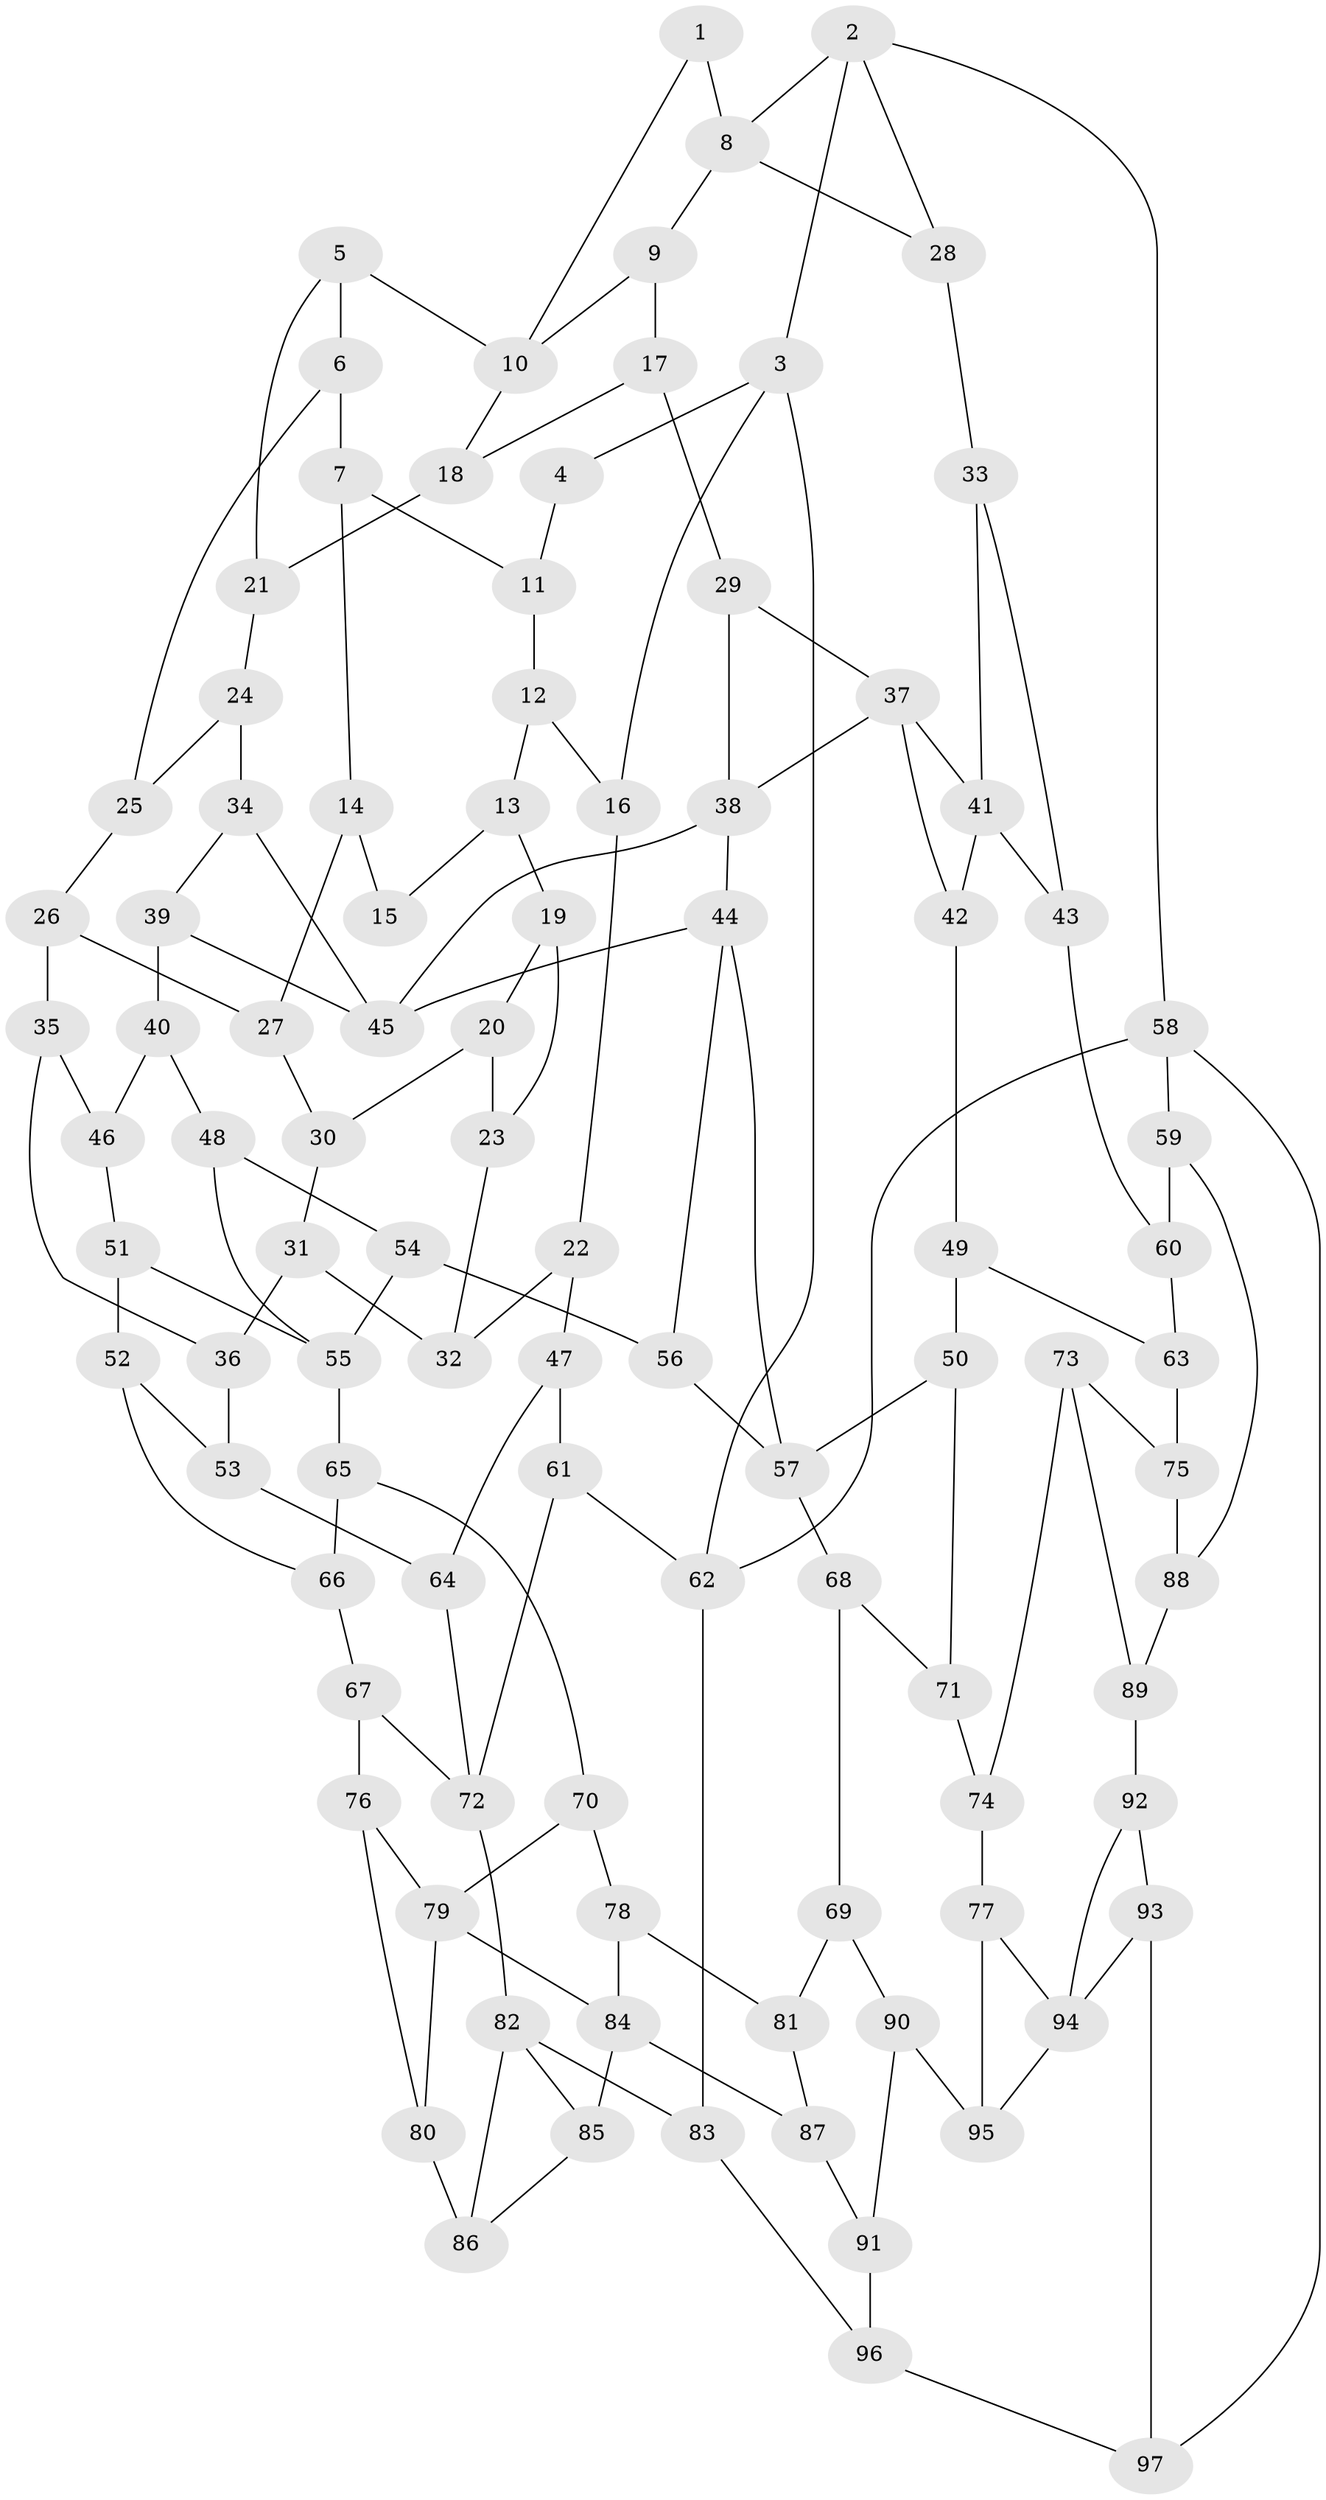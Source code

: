 // original degree distribution, {3: 0.021739130434782608, 4: 0.2246376811594203, 6: 0.2246376811594203, 5: 0.5289855072463768}
// Generated by graph-tools (version 1.1) at 2025/38/03/04/25 23:38:20]
// undirected, 97 vertices, 153 edges
graph export_dot {
  node [color=gray90,style=filled];
  1;
  2;
  3;
  4;
  5;
  6;
  7;
  8;
  9;
  10;
  11;
  12;
  13;
  14;
  15;
  16;
  17;
  18;
  19;
  20;
  21;
  22;
  23;
  24;
  25;
  26;
  27;
  28;
  29;
  30;
  31;
  32;
  33;
  34;
  35;
  36;
  37;
  38;
  39;
  40;
  41;
  42;
  43;
  44;
  45;
  46;
  47;
  48;
  49;
  50;
  51;
  52;
  53;
  54;
  55;
  56;
  57;
  58;
  59;
  60;
  61;
  62;
  63;
  64;
  65;
  66;
  67;
  68;
  69;
  70;
  71;
  72;
  73;
  74;
  75;
  76;
  77;
  78;
  79;
  80;
  81;
  82;
  83;
  84;
  85;
  86;
  87;
  88;
  89;
  90;
  91;
  92;
  93;
  94;
  95;
  96;
  97;
  1 -- 8 [weight=1.0];
  1 -- 10 [weight=1.0];
  2 -- 3 [weight=1.0];
  2 -- 8 [weight=1.0];
  2 -- 28 [weight=1.0];
  2 -- 58 [weight=1.0];
  3 -- 4 [weight=1.0];
  3 -- 16 [weight=1.0];
  3 -- 62 [weight=1.0];
  4 -- 11 [weight=1.0];
  5 -- 6 [weight=1.0];
  5 -- 10 [weight=1.0];
  5 -- 21 [weight=1.0];
  6 -- 7 [weight=1.0];
  6 -- 25 [weight=1.0];
  7 -- 11 [weight=1.0];
  7 -- 14 [weight=1.0];
  8 -- 9 [weight=1.0];
  8 -- 28 [weight=1.0];
  9 -- 10 [weight=1.0];
  9 -- 17 [weight=1.0];
  10 -- 18 [weight=1.0];
  11 -- 12 [weight=1.0];
  12 -- 13 [weight=1.0];
  12 -- 16 [weight=1.0];
  13 -- 15 [weight=1.0];
  13 -- 19 [weight=1.0];
  14 -- 15 [weight=1.0];
  14 -- 27 [weight=1.0];
  16 -- 22 [weight=1.0];
  17 -- 18 [weight=1.0];
  17 -- 29 [weight=1.0];
  18 -- 21 [weight=2.0];
  19 -- 20 [weight=1.0];
  19 -- 23 [weight=1.0];
  20 -- 23 [weight=1.0];
  20 -- 30 [weight=1.0];
  21 -- 24 [weight=1.0];
  22 -- 32 [weight=1.0];
  22 -- 47 [weight=1.0];
  23 -- 32 [weight=2.0];
  24 -- 25 [weight=1.0];
  24 -- 34 [weight=1.0];
  25 -- 26 [weight=1.0];
  26 -- 27 [weight=1.0];
  26 -- 35 [weight=1.0];
  27 -- 30 [weight=2.0];
  28 -- 33 [weight=2.0];
  29 -- 37 [weight=1.0];
  29 -- 38 [weight=1.0];
  30 -- 31 [weight=1.0];
  31 -- 32 [weight=1.0];
  31 -- 36 [weight=1.0];
  33 -- 41 [weight=1.0];
  33 -- 43 [weight=1.0];
  34 -- 39 [weight=1.0];
  34 -- 45 [weight=1.0];
  35 -- 36 [weight=1.0];
  35 -- 46 [weight=2.0];
  36 -- 53 [weight=1.0];
  37 -- 38 [weight=1.0];
  37 -- 41 [weight=1.0];
  37 -- 42 [weight=1.0];
  38 -- 44 [weight=1.0];
  38 -- 45 [weight=1.0];
  39 -- 40 [weight=1.0];
  39 -- 45 [weight=1.0];
  40 -- 46 [weight=1.0];
  40 -- 48 [weight=1.0];
  41 -- 42 [weight=1.0];
  41 -- 43 [weight=1.0];
  42 -- 49 [weight=1.0];
  43 -- 60 [weight=1.0];
  44 -- 45 [weight=1.0];
  44 -- 56 [weight=1.0];
  44 -- 57 [weight=1.0];
  46 -- 51 [weight=1.0];
  47 -- 61 [weight=1.0];
  47 -- 64 [weight=1.0];
  48 -- 54 [weight=1.0];
  48 -- 55 [weight=1.0];
  49 -- 50 [weight=1.0];
  49 -- 63 [weight=1.0];
  50 -- 57 [weight=1.0];
  50 -- 71 [weight=1.0];
  51 -- 52 [weight=1.0];
  51 -- 55 [weight=1.0];
  52 -- 53 [weight=1.0];
  52 -- 66 [weight=1.0];
  53 -- 64 [weight=2.0];
  54 -- 55 [weight=1.0];
  54 -- 56 [weight=2.0];
  55 -- 65 [weight=1.0];
  56 -- 57 [weight=1.0];
  57 -- 68 [weight=1.0];
  58 -- 59 [weight=1.0];
  58 -- 62 [weight=1.0];
  58 -- 97 [weight=1.0];
  59 -- 60 [weight=1.0];
  59 -- 88 [weight=1.0];
  60 -- 63 [weight=1.0];
  61 -- 62 [weight=1.0];
  61 -- 72 [weight=1.0];
  62 -- 83 [weight=1.0];
  63 -- 75 [weight=2.0];
  64 -- 72 [weight=1.0];
  65 -- 66 [weight=1.0];
  65 -- 70 [weight=1.0];
  66 -- 67 [weight=1.0];
  67 -- 72 [weight=1.0];
  67 -- 76 [weight=1.0];
  68 -- 69 [weight=1.0];
  68 -- 71 [weight=1.0];
  69 -- 81 [weight=1.0];
  69 -- 90 [weight=1.0];
  70 -- 78 [weight=1.0];
  70 -- 79 [weight=1.0];
  71 -- 74 [weight=1.0];
  72 -- 82 [weight=1.0];
  73 -- 74 [weight=1.0];
  73 -- 75 [weight=1.0];
  73 -- 89 [weight=1.0];
  74 -- 77 [weight=1.0];
  75 -- 88 [weight=1.0];
  76 -- 79 [weight=1.0];
  76 -- 80 [weight=1.0];
  77 -- 94 [weight=1.0];
  77 -- 95 [weight=1.0];
  78 -- 81 [weight=2.0];
  78 -- 84 [weight=1.0];
  79 -- 80 [weight=1.0];
  79 -- 84 [weight=1.0];
  80 -- 86 [weight=2.0];
  81 -- 87 [weight=1.0];
  82 -- 83 [weight=1.0];
  82 -- 85 [weight=1.0];
  82 -- 86 [weight=1.0];
  83 -- 96 [weight=1.0];
  84 -- 85 [weight=1.0];
  84 -- 87 [weight=1.0];
  85 -- 86 [weight=1.0];
  87 -- 91 [weight=1.0];
  88 -- 89 [weight=1.0];
  89 -- 92 [weight=2.0];
  90 -- 91 [weight=1.0];
  90 -- 95 [weight=2.0];
  91 -- 96 [weight=1.0];
  92 -- 93 [weight=1.0];
  92 -- 94 [weight=1.0];
  93 -- 94 [weight=1.0];
  93 -- 97 [weight=1.0];
  94 -- 95 [weight=1.0];
  96 -- 97 [weight=1.0];
}
